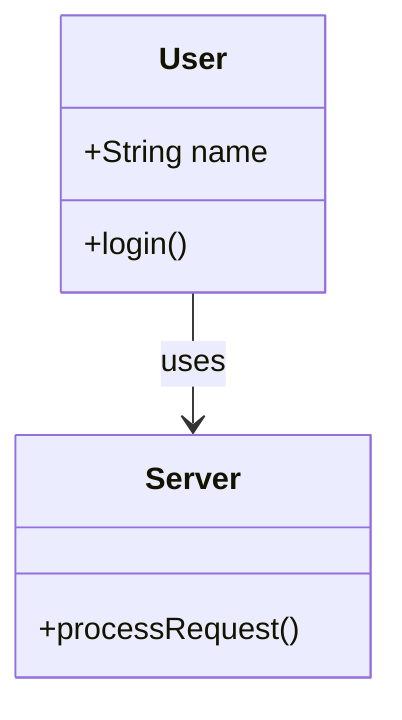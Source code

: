 classDiagram
    class User {
        +String name
        +login()
    }

    class Server {
        +processRequest()
    }

    User --> Server : uses